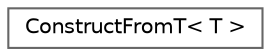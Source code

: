 digraph "Graphical Class Hierarchy"
{
 // LATEX_PDF_SIZE
  bgcolor="transparent";
  edge [fontname=Helvetica,fontsize=10,labelfontname=Helvetica,labelfontsize=10];
  node [fontname=Helvetica,fontsize=10,shape=box,height=0.2,width=0.4];
  rankdir="LR";
  Node0 [id="Node000000",label="ConstructFromT\< T \>",height=0.2,width=0.4,color="grey40", fillcolor="white", style="filled",URL="$class_construct_from_t.html",tooltip=" "];
}
